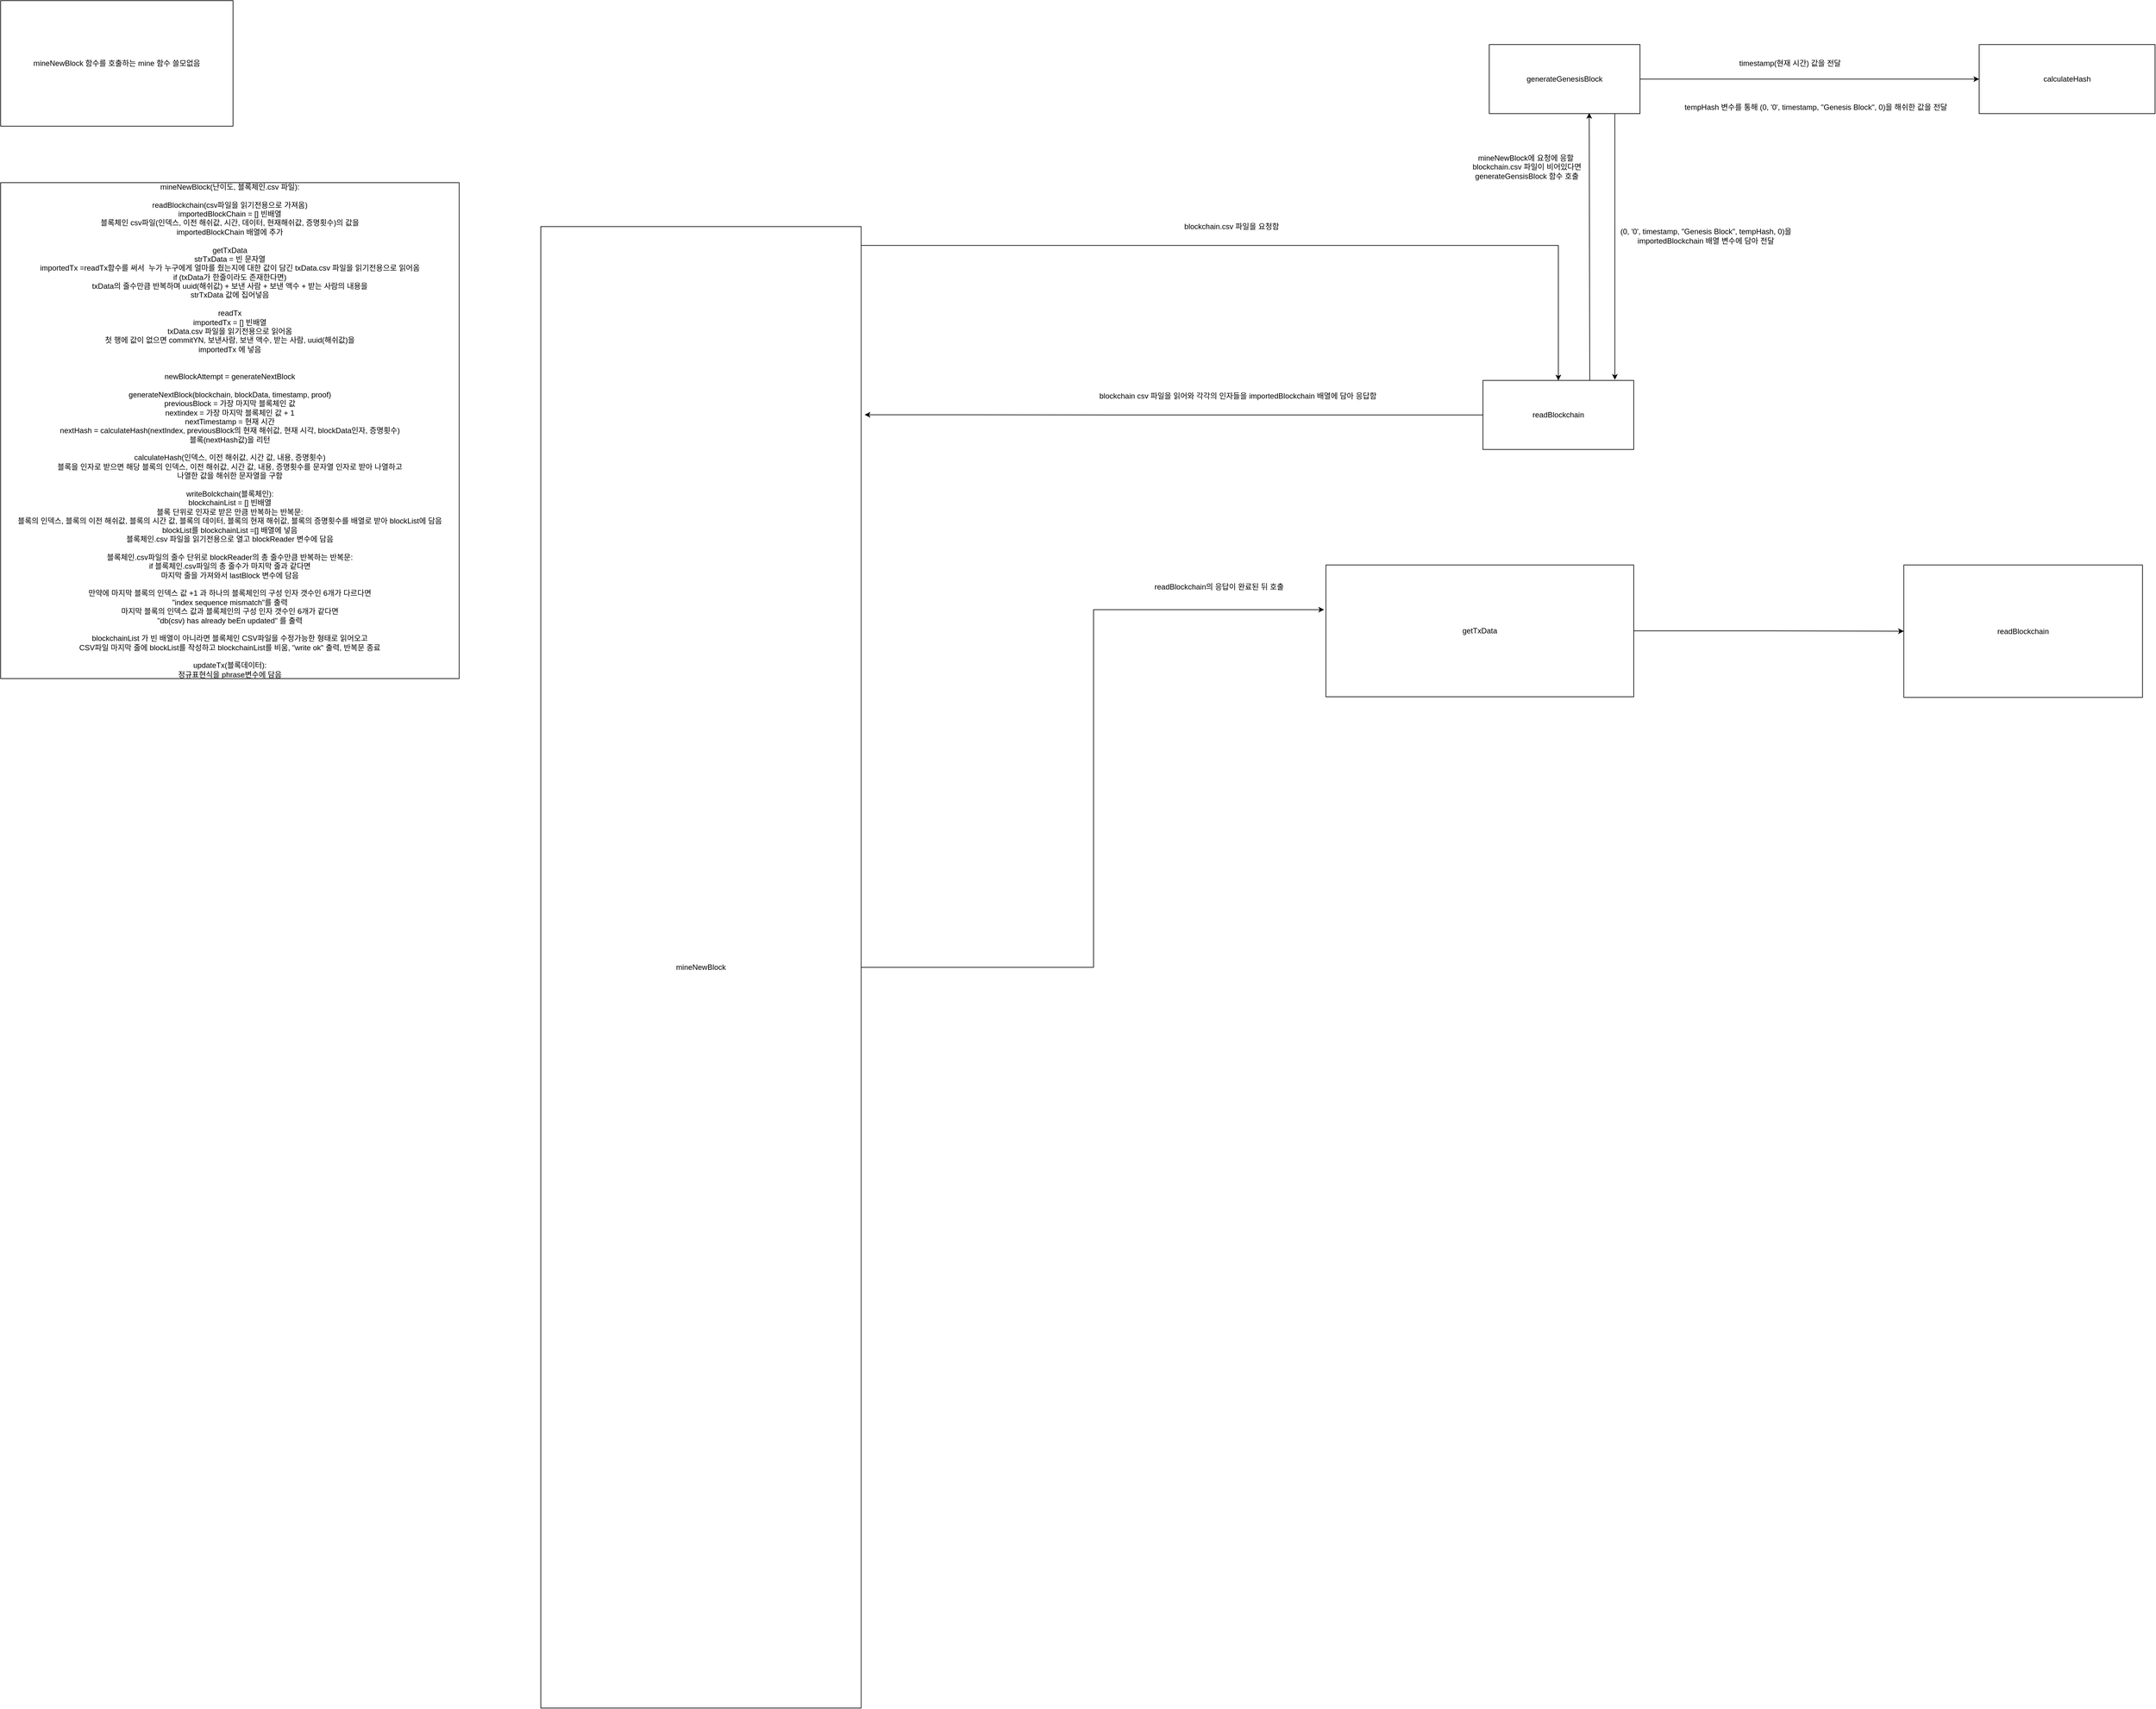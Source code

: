 <mxfile version="14.8.0" type="github">
  <diagram id="ZawBvJ3uUS1KWoCtV5v_" name="Page-1">
    <mxGraphModel dx="3076" dy="757" grid="1" gridSize="10" guides="1" tooltips="1" connect="1" arrows="1" fold="1" page="1" pageScale="1" pageWidth="827" pageHeight="1169" math="0" shadow="0">
      <root>
        <mxCell id="0" />
        <mxCell id="1" parent="0" />
        <mxCell id="WwcDMoaWUqZJNT8HYI9G-1" value="mineNewBlock(난이도, 블록체인.csv 파일):&lt;br&gt;&lt;br&gt;readBlockchain(csv파일을 읽기전용으로 가져옴)&lt;br&gt;importedBlockChain = [] 빈배열&lt;br&gt;블록체인 csv파일(인덱스, 이전 해쉬값, 시간, 데이터, 현재해쉬값, 증명횟수)의 값을&lt;br&gt;importedBlockChain 배열에 추가&lt;br&gt;&lt;br&gt;getTxData&lt;br&gt;strTxData = 빈 문자열&lt;br&gt;importedTx =readTx함수를 써서&amp;nbsp; 누가 누구에게 얼마를 줬는지에 대한 값이 담긴 txData.csv 파일을 읽기전용으로 읽어옴&lt;br&gt;if (txData가 한줄이라도 존재한다면)&lt;br&gt;txData의 줄수만큼 반복하며 uuid(해쉬값) + 보낸 사람 + 보낸 액수 + 받는 사람의 내용을&lt;br&gt;strTxData 값에 집어넣음&lt;br&gt;&lt;br&gt;readTx&lt;br&gt;importedTx = [] 빈배열&lt;br&gt;txData.csv 파일을 읽기전용으로 읽어옴&lt;br&gt;첫 행에 값이 없으면 commitYN, 보낸사람, 보낸 액수, 받는 사람, uuid(해쉬값)을&lt;br&gt;importedTx 에 넣음&lt;br&gt;&lt;br&gt;&lt;br&gt;newBlockAttempt = generateNextBlock&lt;br&gt;&lt;br&gt;generateNextBlock(blockchain, blockData, timestamp, proof)&lt;br&gt;previousBlock = 가장 마지막 블록체인 값&lt;br&gt;nextindex = 가장 마지막 블록체인 값 + 1&lt;br&gt;nextTimestamp = 현재 시간&lt;br&gt;nextHash = calculateHash(nextIndex, previousBlock의 현재 해쉬값, 현재 시각, blockData인자, 증명횟수)&lt;br&gt;블록(nextHash값)을 리턴&lt;br&gt;&lt;br&gt;calculateHash(인덱스, 이전 해쉬값, 시간 값, 내용, 증명횟수)&lt;br&gt;블록을 인자로 받으면 해당 블록의 인덱스, 이전 해쉬값, 시간 값, 내용, 증명횟수를 문자열 인자로 받아 나열하고&lt;br&gt;나열한 값을 해쉬한 문자열을 구함&lt;br&gt;&lt;br&gt;writeBolckchain(블록체인):&lt;br&gt;blockchainList = [] 빈배열&lt;br&gt;블록 단위로 인자로 받은 만큼 반복하는 반복문:&lt;br&gt;블록의 인덱스, 블록의 이전 해쉬값, 블록의 시간 값, 블록의 데이터, 블록의 현재 해쉬값, 블록의 증명횟수를 배열로 받아 blockList에 담음&lt;br&gt;blockList를 blockchainList&amp;nbsp;=[] 배열에 넣음&lt;br&gt;블록체인.csv 파일을 읽기전용으로 열고 blockReader 변수에 담음&lt;br&gt;&lt;br&gt;블록체인.csv파일의 줄수 단위로 blockReader의 총 줄수만큼 반복하는 반복문:&lt;br&gt;if 블록체인.csv파일의 총 줄수가 마지막 줄과 같다면&lt;br&gt;마지막 줄을 가져와서 lastBlock 변수에 담음&lt;br&gt;&lt;br&gt;만약에 마지막 블록의 인덱스 값 +1 과 하나의 블록체인의 구성 인자 갯수인 6개가 다르다면&lt;br&gt;&quot;index sequence mismatch&quot;를 출력&lt;br&gt;마지막 블록의 인덱스 값과 블록체인의 구성 인자 갯수인 6개가 같다면&lt;br&gt;&quot;db(csv) has already beEn updated&quot; 를 출력&lt;br&gt;&lt;br&gt;blockchainList 가 빈 배열이 아니라면 블록체인 CSV파일을 수정가능한 형태로 읽어오고&lt;br&gt;CSV파일 마지막 줄에 blockList를 작성하고 blockchainList를 비움, &quot;write ok&quot; 출력, 반복문 종료&lt;br&gt;&lt;br&gt;updateTx(블록데이터):&lt;br&gt;정규표현식을 phrase변수에 담음&lt;br&gt;" style="rounded=0;whiteSpace=wrap;html=1;" parent="1" vertex="1">
          <mxGeometry x="-1310" y="350" width="730" height="790" as="geometry" />
        </mxCell>
        <mxCell id="WwcDMoaWUqZJNT8HYI9G-2" value="mineNewBlock 함수를 호출하는 mine 함수 쓸모없음" style="rounded=0;whiteSpace=wrap;html=1;" parent="1" vertex="1">
          <mxGeometry x="-1310" y="60" width="370" height="200" as="geometry" />
        </mxCell>
        <mxCell id="6jqxfhGO3ziuB4b0KIC6-3" value="" style="edgeStyle=orthogonalEdgeStyle;rounded=0;orthogonalLoop=1;jettySize=auto;html=1;" edge="1" parent="1" source="6jqxfhGO3ziuB4b0KIC6-1" target="6jqxfhGO3ziuB4b0KIC6-2">
          <mxGeometry relative="1" as="geometry">
            <Array as="points">
              <mxPoint x="-60" y="450" />
              <mxPoint x="-60" y="450" />
            </Array>
          </mxGeometry>
        </mxCell>
        <mxCell id="6jqxfhGO3ziuB4b0KIC6-27" style="edgeStyle=orthogonalEdgeStyle;rounded=0;orthogonalLoop=1;jettySize=auto;html=1;entryX=-0.006;entryY=0.339;entryDx=0;entryDy=0;entryPerimeter=0;" edge="1" parent="1" source="6jqxfhGO3ziuB4b0KIC6-1" target="6jqxfhGO3ziuB4b0KIC6-25">
          <mxGeometry relative="1" as="geometry" />
        </mxCell>
        <mxCell id="6jqxfhGO3ziuB4b0KIC6-1" value="mineNewBlock" style="rounded=0;whiteSpace=wrap;html=1;" vertex="1" parent="1">
          <mxGeometry x="-450" y="420" width="510" height="2360" as="geometry" />
        </mxCell>
        <mxCell id="6jqxfhGO3ziuB4b0KIC6-6" style="edgeStyle=orthogonalEdgeStyle;rounded=0;orthogonalLoop=1;jettySize=auto;html=1;entryX=1.011;entryY=0.127;entryDx=0;entryDy=0;entryPerimeter=0;" edge="1" parent="1" source="6jqxfhGO3ziuB4b0KIC6-2" target="6jqxfhGO3ziuB4b0KIC6-1">
          <mxGeometry relative="1" as="geometry" />
        </mxCell>
        <mxCell id="6jqxfhGO3ziuB4b0KIC6-2" value="readBlockchain" style="rounded=0;whiteSpace=wrap;html=1;" vertex="1" parent="1">
          <mxGeometry x="1050" y="665" width="240" height="110" as="geometry" />
        </mxCell>
        <mxCell id="6jqxfhGO3ziuB4b0KIC6-4" value="blockchain.csv 파일을 요청함" style="text;html=1;strokeColor=none;fillColor=none;align=center;verticalAlign=middle;whiteSpace=wrap;rounded=0;" vertex="1" parent="1">
          <mxGeometry x="560" y="410" width="180" height="20" as="geometry" />
        </mxCell>
        <mxCell id="6jqxfhGO3ziuB4b0KIC6-7" value="mineNewBlock에 요청에 응할&amp;nbsp;&lt;br&gt;blockchain.csv 파일이 비어있다면&lt;br&gt;generateGensisBlock 함수 호출" style="text;html=1;strokeColor=none;fillColor=none;align=center;verticalAlign=middle;whiteSpace=wrap;rounded=0;" vertex="1" parent="1">
          <mxGeometry x="1020" y="250" width="200" height="150" as="geometry" />
        </mxCell>
        <mxCell id="6jqxfhGO3ziuB4b0KIC6-18" style="edgeStyle=orthogonalEdgeStyle;rounded=0;orthogonalLoop=1;jettySize=auto;html=1;" edge="1" parent="1" source="6jqxfhGO3ziuB4b0KIC6-9" target="6jqxfhGO3ziuB4b0KIC6-15">
          <mxGeometry relative="1" as="geometry" />
        </mxCell>
        <mxCell id="6jqxfhGO3ziuB4b0KIC6-9" value="generateGenesisBlock" style="rounded=0;whiteSpace=wrap;html=1;" vertex="1" parent="1">
          <mxGeometry x="1060" y="130" width="240" height="110" as="geometry" />
        </mxCell>
        <mxCell id="6jqxfhGO3ziuB4b0KIC6-11" value="blockchain csv 파일을 읽어와 각각의 인자들을 importedBlockchain 배열에 담아 응답함&lt;br&gt;" style="text;html=1;strokeColor=none;fillColor=none;align=center;verticalAlign=middle;whiteSpace=wrap;rounded=0;" vertex="1" parent="1">
          <mxGeometry x="360" y="680" width="600" height="20" as="geometry" />
        </mxCell>
        <mxCell id="6jqxfhGO3ziuB4b0KIC6-14" value="" style="endArrow=classic;html=1;entryX=0.663;entryY=0.991;entryDx=0;entryDy=0;entryPerimeter=0;" edge="1" parent="1" target="6jqxfhGO3ziuB4b0KIC6-9">
          <mxGeometry width="50" height="50" relative="1" as="geometry">
            <mxPoint x="1220" y="665" as="sourcePoint" />
            <mxPoint x="1270" y="615" as="targetPoint" />
          </mxGeometry>
        </mxCell>
        <mxCell id="6jqxfhGO3ziuB4b0KIC6-15" value="calculateHash" style="rounded=0;whiteSpace=wrap;html=1;" vertex="1" parent="1">
          <mxGeometry x="1840" y="130" width="280" height="110" as="geometry" />
        </mxCell>
        <mxCell id="6jqxfhGO3ziuB4b0KIC6-20" value="timestamp(현재 시간) 값을 전달" style="text;html=1;strokeColor=none;fillColor=none;align=center;verticalAlign=middle;whiteSpace=wrap;rounded=0;" vertex="1" parent="1">
          <mxGeometry x="1424" y="150" width="230" height="20" as="geometry" />
        </mxCell>
        <mxCell id="6jqxfhGO3ziuB4b0KIC6-21" value="tempHash 변수를 통해 (0, &#39;0&#39;, timestamp, &quot;Genesis Block&quot;, 0)을 해쉬한 값을 전달" style="text;html=1;strokeColor=none;fillColor=none;align=center;verticalAlign=middle;whiteSpace=wrap;rounded=0;" vertex="1" parent="1">
          <mxGeometry x="1340" y="170" width="480" height="120" as="geometry" />
        </mxCell>
        <mxCell id="6jqxfhGO3ziuB4b0KIC6-23" value="" style="endArrow=classic;html=1;entryX=0.875;entryY=-0.009;entryDx=0;entryDy=0;entryPerimeter=0;exitX=0.833;exitY=1;exitDx=0;exitDy=0;exitPerimeter=0;" edge="1" parent="1" source="6jqxfhGO3ziuB4b0KIC6-9" target="6jqxfhGO3ziuB4b0KIC6-2">
          <mxGeometry width="50" height="50" relative="1" as="geometry">
            <mxPoint x="1280" y="350" as="sourcePoint" />
            <mxPoint x="1310" y="300" as="targetPoint" />
          </mxGeometry>
        </mxCell>
        <mxCell id="6jqxfhGO3ziuB4b0KIC6-24" value="(0, &#39;0&#39;, timestamp, &quot;Genesis Block&quot;, tempHash, 0)을&lt;br&gt;importedBlockchain 배열 변수에 담아 전달" style="text;html=1;strokeColor=none;fillColor=none;align=center;verticalAlign=middle;whiteSpace=wrap;rounded=0;" vertex="1" parent="1">
          <mxGeometry x="1260" y="285" width="290" height="300" as="geometry" />
        </mxCell>
        <mxCell id="6jqxfhGO3ziuB4b0KIC6-30" style="edgeStyle=orthogonalEdgeStyle;rounded=0;orthogonalLoop=1;jettySize=auto;html=1;entryX=0;entryY=0.5;entryDx=0;entryDy=0;" edge="1" parent="1" source="6jqxfhGO3ziuB4b0KIC6-25" target="6jqxfhGO3ziuB4b0KIC6-29">
          <mxGeometry relative="1" as="geometry" />
        </mxCell>
        <mxCell id="6jqxfhGO3ziuB4b0KIC6-25" value="getTxData" style="rounded=0;whiteSpace=wrap;html=1;" vertex="1" parent="1">
          <mxGeometry x="800" y="959" width="490" height="210" as="geometry" />
        </mxCell>
        <mxCell id="6jqxfhGO3ziuB4b0KIC6-28" value="readBlockchain의 응답이 완료된 뒤 호출" style="text;html=1;strokeColor=none;fillColor=none;align=center;verticalAlign=middle;whiteSpace=wrap;rounded=0;" vertex="1" parent="1">
          <mxGeometry x="500" y="959" width="260" height="70" as="geometry" />
        </mxCell>
        <mxCell id="6jqxfhGO3ziuB4b0KIC6-29" value="readBlockchain" style="rounded=0;whiteSpace=wrap;html=1;" vertex="1" parent="1">
          <mxGeometry x="1720" y="959" width="380" height="211" as="geometry" />
        </mxCell>
      </root>
    </mxGraphModel>
  </diagram>
</mxfile>
